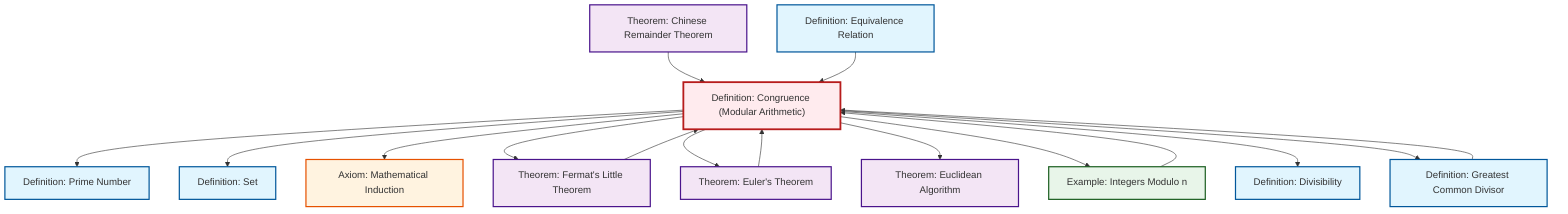 graph TD
    classDef definition fill:#e1f5fe,stroke:#01579b,stroke-width:2px
    classDef theorem fill:#f3e5f5,stroke:#4a148c,stroke-width:2px
    classDef axiom fill:#fff3e0,stroke:#e65100,stroke-width:2px
    classDef example fill:#e8f5e9,stroke:#1b5e20,stroke-width:2px
    classDef current fill:#ffebee,stroke:#b71c1c,stroke-width:3px
    def-divisibility["Definition: Divisibility"]:::definition
    thm-euclidean-algorithm["Theorem: Euclidean Algorithm"]:::theorem
    thm-chinese-remainder["Theorem: Chinese Remainder Theorem"]:::theorem
    def-equivalence-relation["Definition: Equivalence Relation"]:::definition
    def-prime["Definition: Prime Number"]:::definition
    def-congruence["Definition: Congruence (Modular Arithmetic)"]:::definition
    ax-induction["Axiom: Mathematical Induction"]:::axiom
    thm-euler["Theorem: Euler's Theorem"]:::theorem
    def-gcd["Definition: Greatest Common Divisor"]:::definition
    def-set["Definition: Set"]:::definition
    thm-fermat-little["Theorem: Fermat's Little Theorem"]:::theorem
    ex-quotient-integers-mod-n["Example: Integers Modulo n"]:::example
    def-congruence --> def-prime
    thm-fermat-little --> def-congruence
    def-gcd --> def-congruence
    def-congruence --> def-set
    def-congruence --> ax-induction
    thm-chinese-remainder --> def-congruence
    def-congruence --> thm-fermat-little
    def-congruence --> thm-euler
    def-equivalence-relation --> def-congruence
    def-congruence --> thm-euclidean-algorithm
    ex-quotient-integers-mod-n --> def-congruence
    thm-euler --> def-congruence
    def-congruence --> ex-quotient-integers-mod-n
    def-congruence --> def-divisibility
    def-congruence --> def-gcd
    class def-congruence current